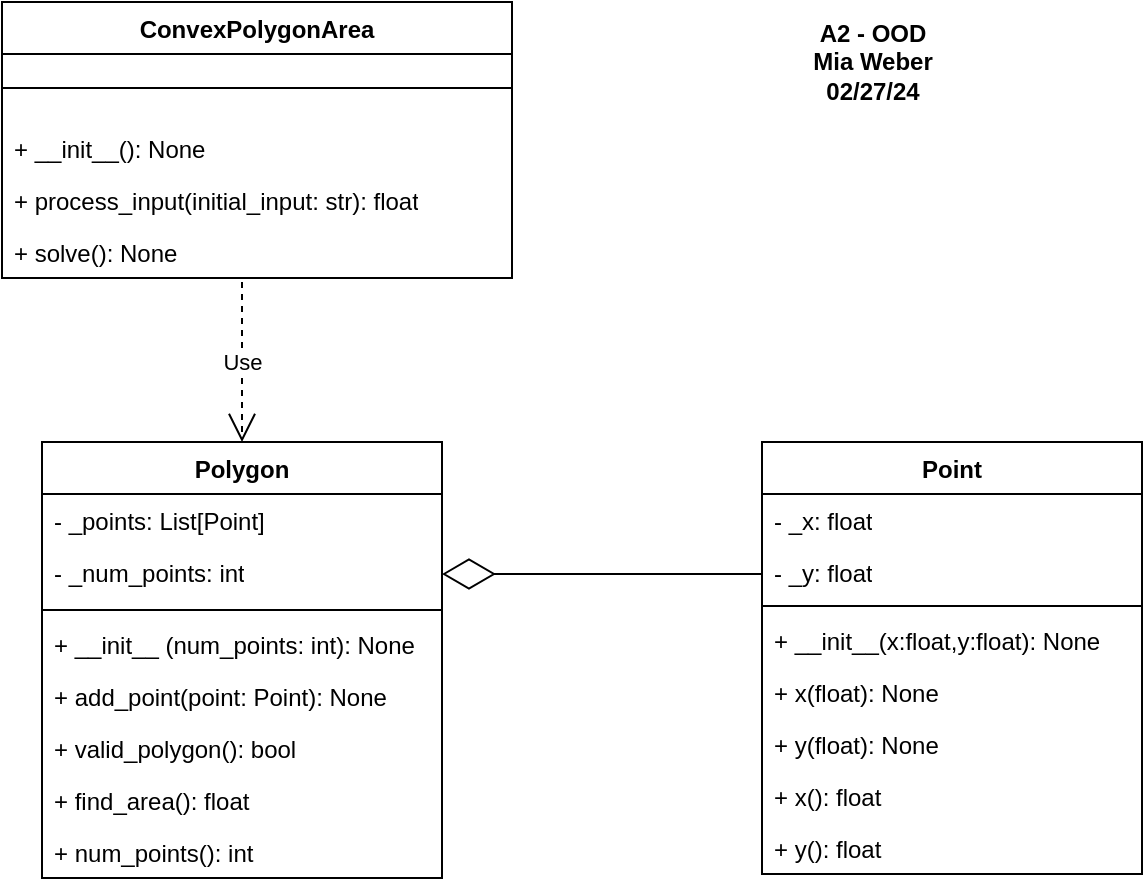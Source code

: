 <mxfile version="23.0.2" type="device">
  <diagram name="Page-1" id="OAQiLj5q6Ht1Cwk_VPWH">
    <mxGraphModel dx="692" dy="530" grid="1" gridSize="10" guides="1" tooltips="1" connect="1" arrows="1" fold="1" page="1" pageScale="1" pageWidth="850" pageHeight="1100" math="0" shadow="0">
      <root>
        <mxCell id="0" />
        <mxCell id="1" parent="0" />
        <mxCell id="ba9hvJSga2CgfA4OH80b-1" value="ConvexPolygonArea" style="swimlane;fontStyle=1;align=center;verticalAlign=top;childLayout=stackLayout;horizontal=1;startSize=26;horizontalStack=0;resizeParent=1;resizeParentMax=0;resizeLast=0;collapsible=1;marginBottom=0;whiteSpace=wrap;html=1;" vertex="1" parent="1">
          <mxGeometry x="160" y="100" width="255" height="138" as="geometry" />
        </mxCell>
        <mxCell id="ba9hvJSga2CgfA4OH80b-3" value="" style="line;strokeWidth=1;fillColor=none;align=left;verticalAlign=middle;spacingTop=-1;spacingLeft=3;spacingRight=3;rotatable=0;labelPosition=right;points=[];portConstraint=eastwest;strokeColor=inherit;" vertex="1" parent="ba9hvJSga2CgfA4OH80b-1">
          <mxGeometry y="26" width="255" height="34" as="geometry" />
        </mxCell>
        <mxCell id="ba9hvJSga2CgfA4OH80b-4" value="+ __init__(): None" style="text;strokeColor=none;fillColor=none;align=left;verticalAlign=top;spacingLeft=4;spacingRight=4;overflow=hidden;rotatable=0;points=[[0,0.5],[1,0.5]];portConstraint=eastwest;whiteSpace=wrap;html=1;" vertex="1" parent="ba9hvJSga2CgfA4OH80b-1">
          <mxGeometry y="60" width="255" height="26" as="geometry" />
        </mxCell>
        <mxCell id="ba9hvJSga2CgfA4OH80b-24" value="+ process_input(initial_input: str): float" style="text;strokeColor=none;fillColor=none;align=left;verticalAlign=top;spacingLeft=4;spacingRight=4;overflow=hidden;rotatable=0;points=[[0,0.5],[1,0.5]];portConstraint=eastwest;whiteSpace=wrap;html=1;" vertex="1" parent="ba9hvJSga2CgfA4OH80b-1">
          <mxGeometry y="86" width="255" height="26" as="geometry" />
        </mxCell>
        <mxCell id="ba9hvJSga2CgfA4OH80b-25" value="+ solve(): None" style="text;strokeColor=none;fillColor=none;align=left;verticalAlign=top;spacingLeft=4;spacingRight=4;overflow=hidden;rotatable=0;points=[[0,0.5],[1,0.5]];portConstraint=eastwest;whiteSpace=wrap;html=1;" vertex="1" parent="ba9hvJSga2CgfA4OH80b-1">
          <mxGeometry y="112" width="255" height="26" as="geometry" />
        </mxCell>
        <mxCell id="ba9hvJSga2CgfA4OH80b-5" value="Polygon" style="swimlane;fontStyle=1;align=center;verticalAlign=top;childLayout=stackLayout;horizontal=1;startSize=26;horizontalStack=0;resizeParent=1;resizeParentMax=0;resizeLast=0;collapsible=1;marginBottom=0;whiteSpace=wrap;html=1;" vertex="1" parent="1">
          <mxGeometry x="180" y="320" width="200" height="218" as="geometry" />
        </mxCell>
        <mxCell id="ba9hvJSga2CgfA4OH80b-6" value="- _points: List[Point]" style="text;strokeColor=none;fillColor=none;align=left;verticalAlign=top;spacingLeft=4;spacingRight=4;overflow=hidden;rotatable=0;points=[[0,0.5],[1,0.5]];portConstraint=eastwest;whiteSpace=wrap;html=1;" vertex="1" parent="ba9hvJSga2CgfA4OH80b-5">
          <mxGeometry y="26" width="200" height="26" as="geometry" />
        </mxCell>
        <mxCell id="ba9hvJSga2CgfA4OH80b-17" value="- _num_points: int" style="text;strokeColor=none;fillColor=none;align=left;verticalAlign=top;spacingLeft=4;spacingRight=4;overflow=hidden;rotatable=0;points=[[0,0.5],[1,0.5]];portConstraint=eastwest;whiteSpace=wrap;html=1;" vertex="1" parent="ba9hvJSga2CgfA4OH80b-5">
          <mxGeometry y="52" width="200" height="28" as="geometry" />
        </mxCell>
        <mxCell id="ba9hvJSga2CgfA4OH80b-7" value="" style="line;strokeWidth=1;fillColor=none;align=left;verticalAlign=middle;spacingTop=-1;spacingLeft=3;spacingRight=3;rotatable=0;labelPosition=right;points=[];portConstraint=eastwest;strokeColor=inherit;" vertex="1" parent="ba9hvJSga2CgfA4OH80b-5">
          <mxGeometry y="80" width="200" height="8" as="geometry" />
        </mxCell>
        <mxCell id="ba9hvJSga2CgfA4OH80b-21" value="+ __init__ (num_points: int): None" style="text;strokeColor=none;fillColor=none;align=left;verticalAlign=top;spacingLeft=4;spacingRight=4;overflow=hidden;rotatable=0;points=[[0,0.5],[1,0.5]];portConstraint=eastwest;whiteSpace=wrap;html=1;" vertex="1" parent="ba9hvJSga2CgfA4OH80b-5">
          <mxGeometry y="88" width="200" height="26" as="geometry" />
        </mxCell>
        <mxCell id="ba9hvJSga2CgfA4OH80b-8" value="+ add_point(point: Point): None" style="text;strokeColor=none;fillColor=none;align=left;verticalAlign=top;spacingLeft=4;spacingRight=4;overflow=hidden;rotatable=0;points=[[0,0.5],[1,0.5]];portConstraint=eastwest;whiteSpace=wrap;html=1;" vertex="1" parent="ba9hvJSga2CgfA4OH80b-5">
          <mxGeometry y="114" width="200" height="26" as="geometry" />
        </mxCell>
        <mxCell id="ba9hvJSga2CgfA4OH80b-22" value="+ valid_polygon(): bool" style="text;strokeColor=none;fillColor=none;align=left;verticalAlign=top;spacingLeft=4;spacingRight=4;overflow=hidden;rotatable=0;points=[[0,0.5],[1,0.5]];portConstraint=eastwest;whiteSpace=wrap;html=1;" vertex="1" parent="ba9hvJSga2CgfA4OH80b-5">
          <mxGeometry y="140" width="200" height="26" as="geometry" />
        </mxCell>
        <mxCell id="ba9hvJSga2CgfA4OH80b-18" value="+ find_area(): float" style="text;strokeColor=none;fillColor=none;align=left;verticalAlign=top;spacingLeft=4;spacingRight=4;overflow=hidden;rotatable=0;points=[[0,0.5],[1,0.5]];portConstraint=eastwest;whiteSpace=wrap;html=1;" vertex="1" parent="ba9hvJSga2CgfA4OH80b-5">
          <mxGeometry y="166" width="200" height="26" as="geometry" />
        </mxCell>
        <mxCell id="ba9hvJSga2CgfA4OH80b-20" value="+ num_points(): int" style="text;strokeColor=none;fillColor=none;align=left;verticalAlign=top;spacingLeft=4;spacingRight=4;overflow=hidden;rotatable=0;points=[[0,0.5],[1,0.5]];portConstraint=eastwest;whiteSpace=wrap;html=1;" vertex="1" parent="ba9hvJSga2CgfA4OH80b-5">
          <mxGeometry y="192" width="200" height="26" as="geometry" />
        </mxCell>
        <mxCell id="ba9hvJSga2CgfA4OH80b-9" value="Point" style="swimlane;fontStyle=1;align=center;verticalAlign=top;childLayout=stackLayout;horizontal=1;startSize=26;horizontalStack=0;resizeParent=1;resizeParentMax=0;resizeLast=0;collapsible=1;marginBottom=0;whiteSpace=wrap;html=1;" vertex="1" parent="1">
          <mxGeometry x="540" y="320" width="190" height="216" as="geometry" />
        </mxCell>
        <mxCell id="ba9hvJSga2CgfA4OH80b-10" value="- _x: float" style="text;strokeColor=none;fillColor=none;align=left;verticalAlign=top;spacingLeft=4;spacingRight=4;overflow=hidden;rotatable=0;points=[[0,0.5],[1,0.5]];portConstraint=eastwest;whiteSpace=wrap;html=1;" vertex="1" parent="ba9hvJSga2CgfA4OH80b-9">
          <mxGeometry y="26" width="190" height="26" as="geometry" />
        </mxCell>
        <mxCell id="ba9hvJSga2CgfA4OH80b-13" value="- _y: float" style="text;strokeColor=none;fillColor=none;align=left;verticalAlign=top;spacingLeft=4;spacingRight=4;overflow=hidden;rotatable=0;points=[[0,0.5],[1,0.5]];portConstraint=eastwest;whiteSpace=wrap;html=1;" vertex="1" parent="ba9hvJSga2CgfA4OH80b-9">
          <mxGeometry y="52" width="190" height="26" as="geometry" />
        </mxCell>
        <mxCell id="ba9hvJSga2CgfA4OH80b-11" value="" style="line;strokeWidth=1;fillColor=none;align=left;verticalAlign=middle;spacingTop=-1;spacingLeft=3;spacingRight=3;rotatable=0;labelPosition=right;points=[];portConstraint=eastwest;strokeColor=inherit;" vertex="1" parent="ba9hvJSga2CgfA4OH80b-9">
          <mxGeometry y="78" width="190" height="8" as="geometry" />
        </mxCell>
        <mxCell id="ba9hvJSga2CgfA4OH80b-23" value="+ __init__(x:float,y:float): None" style="text;strokeColor=none;fillColor=none;align=left;verticalAlign=top;spacingLeft=4;spacingRight=4;overflow=hidden;rotatable=0;points=[[0,0.5],[1,0.5]];portConstraint=eastwest;whiteSpace=wrap;html=1;" vertex="1" parent="ba9hvJSga2CgfA4OH80b-9">
          <mxGeometry y="86" width="190" height="26" as="geometry" />
        </mxCell>
        <mxCell id="ba9hvJSga2CgfA4OH80b-12" value="+ x(float): None" style="text;strokeColor=none;fillColor=none;align=left;verticalAlign=top;spacingLeft=4;spacingRight=4;overflow=hidden;rotatable=0;points=[[0,0.5],[1,0.5]];portConstraint=eastwest;whiteSpace=wrap;html=1;" vertex="1" parent="ba9hvJSga2CgfA4OH80b-9">
          <mxGeometry y="112" width="190" height="26" as="geometry" />
        </mxCell>
        <mxCell id="ba9hvJSga2CgfA4OH80b-14" value="+ y(float): None" style="text;strokeColor=none;fillColor=none;align=left;verticalAlign=top;spacingLeft=4;spacingRight=4;overflow=hidden;rotatable=0;points=[[0,0.5],[1,0.5]];portConstraint=eastwest;whiteSpace=wrap;html=1;" vertex="1" parent="ba9hvJSga2CgfA4OH80b-9">
          <mxGeometry y="138" width="190" height="26" as="geometry" />
        </mxCell>
        <mxCell id="ba9hvJSga2CgfA4OH80b-15" value="+ x(): float" style="text;strokeColor=none;fillColor=none;align=left;verticalAlign=top;spacingLeft=4;spacingRight=4;overflow=hidden;rotatable=0;points=[[0,0.5],[1,0.5]];portConstraint=eastwest;whiteSpace=wrap;html=1;" vertex="1" parent="ba9hvJSga2CgfA4OH80b-9">
          <mxGeometry y="164" width="190" height="26" as="geometry" />
        </mxCell>
        <mxCell id="ba9hvJSga2CgfA4OH80b-16" value="+ y(): float" style="text;strokeColor=none;fillColor=none;align=left;verticalAlign=top;spacingLeft=4;spacingRight=4;overflow=hidden;rotatable=0;points=[[0,0.5],[1,0.5]];portConstraint=eastwest;whiteSpace=wrap;html=1;" vertex="1" parent="ba9hvJSga2CgfA4OH80b-9">
          <mxGeometry y="190" width="190" height="26" as="geometry" />
        </mxCell>
        <mxCell id="ba9hvJSga2CgfA4OH80b-27" value="" style="endArrow=diamondThin;endFill=0;endSize=24;html=1;rounded=0;entryX=1;entryY=0.5;entryDx=0;entryDy=0;" edge="1" parent="1" target="ba9hvJSga2CgfA4OH80b-17">
          <mxGeometry width="160" relative="1" as="geometry">
            <mxPoint x="540" y="386" as="sourcePoint" />
            <mxPoint x="540" y="360" as="targetPoint" />
          </mxGeometry>
        </mxCell>
        <mxCell id="ba9hvJSga2CgfA4OH80b-30" value="Use" style="endArrow=open;endSize=12;dashed=1;html=1;rounded=0;entryX=0.5;entryY=0;entryDx=0;entryDy=0;" edge="1" parent="1" target="ba9hvJSga2CgfA4OH80b-5">
          <mxGeometry width="160" relative="1" as="geometry">
            <mxPoint x="280" y="240" as="sourcePoint" />
            <mxPoint x="350" y="230" as="targetPoint" />
          </mxGeometry>
        </mxCell>
        <mxCell id="ba9hvJSga2CgfA4OH80b-31" value="A2 - OOD&lt;br&gt;Mia Weber&lt;br&gt;02/27/24" style="text;align=center;fontStyle=1;verticalAlign=middle;spacingLeft=3;spacingRight=3;strokeColor=none;rotatable=0;points=[[0,0.5],[1,0.5]];portConstraint=eastwest;html=1;" vertex="1" parent="1">
          <mxGeometry x="540" y="100" width="110" height="60" as="geometry" />
        </mxCell>
      </root>
    </mxGraphModel>
  </diagram>
</mxfile>
